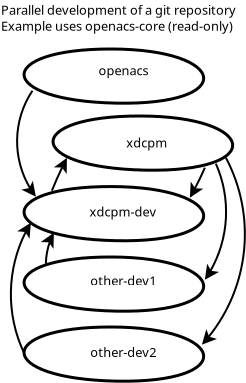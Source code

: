 <?xml version="1.0" encoding="UTF-8"?>
<dia:diagram xmlns:dia="http://www.lysator.liu.se/~alla/dia/">
  <dia:layer name="Background" visible="true" active="true">
    <dia:object type="Standard - Text" version="1" id="O0">
      <dia:attribute name="obj_pos">
        <dia:point val="2.339,0.9"/>
      </dia:attribute>
      <dia:attribute name="obj_bb">
        <dia:rectangle val="2.339,0.305;15.026,1.85"/>
      </dia:attribute>
      <dia:attribute name="text">
        <dia:composite type="text">
          <dia:attribute name="string">
            <dia:string>#Parallel development of a git repository
Example uses openacs-core (read-only)#</dia:string>
          </dia:attribute>
          <dia:attribute name="font">
            <dia:font family="sans" style="0" name="Helvetica"/>
          </dia:attribute>
          <dia:attribute name="height">
            <dia:real val="0.8"/>
          </dia:attribute>
          <dia:attribute name="pos">
            <dia:point val="2.339,0.9"/>
          </dia:attribute>
          <dia:attribute name="color">
            <dia:color val="#000000"/>
          </dia:attribute>
          <dia:attribute name="alignment">
            <dia:enum val="0"/>
          </dia:attribute>
        </dia:composite>
      </dia:attribute>
      <dia:attribute name="valign">
        <dia:enum val="3"/>
      </dia:attribute>
    </dia:object>
    <dia:object type="Standard - Beziergon" version="0" id="O1">
      <dia:attribute name="obj_pos">
        <dia:point val="9.305,5.965"/>
      </dia:attribute>
      <dia:attribute name="obj_bb">
        <dia:rectangle val="4.868,5.89;13.997,8.751"/>
      </dia:attribute>
      <dia:attribute name="bez_points">
        <dia:point val="9.305,5.965"/>
        <dia:point val="15.176,5.977"/>
        <dia:point val="15.651,8.794"/>
        <dia:point val="9.556,8.672"/>
        <dia:point val="3.461,8.551"/>
        <dia:point val="3.435,5.953"/>
      </dia:attribute>
      <dia:attribute name="corner_types">
        <dia:enum val="150688928"/>
        <dia:enum val="0"/>
        <dia:enum val="0"/>
      </dia:attribute>
      <dia:attribute name="line_width">
        <dia:real val="0.15"/>
      </dia:attribute>
      <dia:attribute name="show_background">
        <dia:boolean val="true"/>
      </dia:attribute>
    </dia:object>
    <dia:object type="Standard - Beziergon" version="0" id="O2">
      <dia:attribute name="obj_pos">
        <dia:point val="7.855,2.615"/>
      </dia:attribute>
      <dia:attribute name="obj_bb">
        <dia:rectangle val="3.418,2.54;12.547,5.401"/>
      </dia:attribute>
      <dia:attribute name="bez_points">
        <dia:point val="7.855,2.615"/>
        <dia:point val="13.726,2.627"/>
        <dia:point val="14.201,5.444"/>
        <dia:point val="8.106,5.322"/>
        <dia:point val="2.011,5.201"/>
        <dia:point val="1.985,2.603"/>
      </dia:attribute>
      <dia:attribute name="corner_types">
        <dia:enum val="150688928"/>
        <dia:enum val="0"/>
        <dia:enum val="0"/>
      </dia:attribute>
      <dia:attribute name="line_width">
        <dia:real val="0.15"/>
      </dia:attribute>
      <dia:attribute name="show_background">
        <dia:boolean val="true"/>
      </dia:attribute>
    </dia:object>
    <dia:object type="Standard - Beziergon" version="0" id="O3">
      <dia:attribute name="obj_pos">
        <dia:point val="7.855,9.493"/>
      </dia:attribute>
      <dia:attribute name="obj_bb">
        <dia:rectangle val="3.418,9.418;12.547,12.279"/>
      </dia:attribute>
      <dia:attribute name="bez_points">
        <dia:point val="7.855,9.493"/>
        <dia:point val="13.726,9.505"/>
        <dia:point val="14.201,12.322"/>
        <dia:point val="8.106,12.2"/>
        <dia:point val="2.011,12.079"/>
        <dia:point val="1.985,9.481"/>
      </dia:attribute>
      <dia:attribute name="corner_types">
        <dia:enum val="150688928"/>
        <dia:enum val="0"/>
        <dia:enum val="0"/>
      </dia:attribute>
      <dia:attribute name="line_width">
        <dia:real val="0.15"/>
      </dia:attribute>
      <dia:attribute name="show_background">
        <dia:boolean val="true"/>
      </dia:attribute>
    </dia:object>
    <dia:object type="Standard - Arc" version="0" id="O4">
      <dia:attribute name="obj_pos">
        <dia:point val="3.493,17.818"/>
      </dia:attribute>
      <dia:attribute name="obj_bb">
        <dia:rectangle val="2.783,11.248;3.885,17.871"/>
      </dia:attribute>
      <dia:attribute name="conn_endpoints">
        <dia:point val="3.493,17.818"/>
        <dia:point val="3.833,11.3"/>
      </dia:attribute>
      <dia:attribute name="curve_distance">
        <dia:real val="-0.822"/>
      </dia:attribute>
      <dia:attribute name="line_width">
        <dia:real val="0.1"/>
      </dia:attribute>
      <dia:attribute name="end_arrow">
        <dia:enum val="22"/>
      </dia:attribute>
      <dia:attribute name="end_arrow_length">
        <dia:real val="0.5"/>
      </dia:attribute>
      <dia:attribute name="end_arrow_width">
        <dia:real val="0.5"/>
      </dia:attribute>
      <dia:connections>
        <dia:connection handle="0" to="O10" connection="3"/>
      </dia:connections>
    </dia:object>
    <dia:object type="Standard - Text" version="1" id="O5">
      <dia:attribute name="obj_pos">
        <dia:point val="13.883,0.65"/>
      </dia:attribute>
      <dia:attribute name="obj_bb">
        <dia:rectangle val="13.883,0.055;13.883,0.8"/>
      </dia:attribute>
      <dia:attribute name="text">
        <dia:composite type="text">
          <dia:attribute name="string">
            <dia:string>##</dia:string>
          </dia:attribute>
          <dia:attribute name="font">
            <dia:font family="sans" style="0" name="Helvetica"/>
          </dia:attribute>
          <dia:attribute name="height">
            <dia:real val="0.8"/>
          </dia:attribute>
          <dia:attribute name="pos">
            <dia:point val="13.883,0.65"/>
          </dia:attribute>
          <dia:attribute name="color">
            <dia:color val="#000000"/>
          </dia:attribute>
          <dia:attribute name="alignment">
            <dia:enum val="0"/>
          </dia:attribute>
        </dia:composite>
      </dia:attribute>
      <dia:attribute name="valign">
        <dia:enum val="3"/>
      </dia:attribute>
    </dia:object>
    <dia:object type="Standard - Arc" version="0" id="O6">
      <dia:attribute name="obj_pos">
        <dia:point val="13.083,8.35"/>
      </dia:attribute>
      <dia:attribute name="obj_bb">
        <dia:rectangle val="12.478,8.296;13.643,14.204"/>
      </dia:attribute>
      <dia:attribute name="conn_endpoints">
        <dia:point val="13.083,8.35"/>
        <dia:point val="12.533,14.15"/>
      </dia:attribute>
      <dia:attribute name="curve_distance">
        <dia:real val="-0.762"/>
      </dia:attribute>
      <dia:attribute name="line_width">
        <dia:real val="0.1"/>
      </dia:attribute>
      <dia:attribute name="end_arrow">
        <dia:enum val="22"/>
      </dia:attribute>
      <dia:attribute name="end_arrow_length">
        <dia:real val="0.5"/>
      </dia:attribute>
      <dia:attribute name="end_arrow_width">
        <dia:real val="0.5"/>
      </dia:attribute>
    </dia:object>
    <dia:object type="Standard - Text" version="1" id="O7">
      <dia:attribute name="obj_pos">
        <dia:point val="7.211,3.925"/>
      </dia:attribute>
      <dia:attribute name="obj_bb">
        <dia:rectangle val="7.211,3.33;9.889,4.075"/>
      </dia:attribute>
      <dia:attribute name="text">
        <dia:composite type="text">
          <dia:attribute name="string">
            <dia:string>#openacs#</dia:string>
          </dia:attribute>
          <dia:attribute name="font">
            <dia:font family="sans" style="0" name="Helvetica"/>
          </dia:attribute>
          <dia:attribute name="height">
            <dia:real val="0.8"/>
          </dia:attribute>
          <dia:attribute name="pos">
            <dia:point val="7.211,3.925"/>
          </dia:attribute>
          <dia:attribute name="color">
            <dia:color val="#000000"/>
          </dia:attribute>
          <dia:attribute name="alignment">
            <dia:enum val="0"/>
          </dia:attribute>
        </dia:composite>
      </dia:attribute>
      <dia:attribute name="valign">
        <dia:enum val="3"/>
      </dia:attribute>
    </dia:object>
    <dia:object type="Standard - Text" version="1" id="O8">
      <dia:attribute name="obj_pos">
        <dia:point val="8.598,7.537"/>
      </dia:attribute>
      <dia:attribute name="obj_bb">
        <dia:rectangle val="8.598,6.942;10.768,7.688"/>
      </dia:attribute>
      <dia:attribute name="text">
        <dia:composite type="text">
          <dia:attribute name="string">
            <dia:string>#xdcpm#</dia:string>
          </dia:attribute>
          <dia:attribute name="font">
            <dia:font family="sans" style="0" name="Helvetica"/>
          </dia:attribute>
          <dia:attribute name="height">
            <dia:real val="0.8"/>
          </dia:attribute>
          <dia:attribute name="pos">
            <dia:point val="8.598,7.537"/>
          </dia:attribute>
          <dia:attribute name="color">
            <dia:color val="#000000"/>
          </dia:attribute>
          <dia:attribute name="alignment">
            <dia:enum val="0"/>
          </dia:attribute>
        </dia:composite>
      </dia:attribute>
      <dia:attribute name="valign">
        <dia:enum val="3"/>
      </dia:attribute>
    </dia:object>
    <dia:object type="Standard - Beziergon" version="0" id="O9">
      <dia:attribute name="obj_pos">
        <dia:point val="7.855,13.015"/>
      </dia:attribute>
      <dia:attribute name="obj_bb">
        <dia:rectangle val="3.418,12.94;12.547,15.801"/>
      </dia:attribute>
      <dia:attribute name="bez_points">
        <dia:point val="7.855,13.015"/>
        <dia:point val="13.726,13.027"/>
        <dia:point val="14.201,15.844"/>
        <dia:point val="8.106,15.722"/>
        <dia:point val="2.011,15.601"/>
        <dia:point val="1.985,13.003"/>
      </dia:attribute>
      <dia:attribute name="corner_types">
        <dia:enum val="150688928"/>
        <dia:enum val="0"/>
        <dia:enum val="0"/>
      </dia:attribute>
      <dia:attribute name="line_width">
        <dia:real val="0.15"/>
      </dia:attribute>
      <dia:attribute name="show_background">
        <dia:boolean val="true"/>
      </dia:attribute>
    </dia:object>
    <dia:object type="Standard - Beziergon" version="0" id="O10">
      <dia:attribute name="obj_pos">
        <dia:point val="7.855,16.515"/>
      </dia:attribute>
      <dia:attribute name="obj_bb">
        <dia:rectangle val="3.418,16.44;12.547,19.301"/>
      </dia:attribute>
      <dia:attribute name="bez_points">
        <dia:point val="7.855,16.515"/>
        <dia:point val="13.726,16.527"/>
        <dia:point val="14.201,19.344"/>
        <dia:point val="8.106,19.222"/>
        <dia:point val="2.011,19.101"/>
        <dia:point val="1.985,16.503"/>
      </dia:attribute>
      <dia:attribute name="corner_types">
        <dia:enum val="150688928"/>
        <dia:enum val="0"/>
        <dia:enum val="0"/>
      </dia:attribute>
      <dia:attribute name="line_width">
        <dia:real val="0.15"/>
      </dia:attribute>
      <dia:attribute name="show_background">
        <dia:boolean val="true"/>
      </dia:attribute>
    </dia:object>
    <dia:object type="Standard - Text" version="1" id="O11">
      <dia:attribute name="obj_pos">
        <dia:point val="6.798,14.435"/>
      </dia:attribute>
      <dia:attribute name="obj_bb">
        <dia:rectangle val="6.798,13.84;10.283,14.585"/>
      </dia:attribute>
      <dia:attribute name="text">
        <dia:composite type="text">
          <dia:attribute name="string">
            <dia:string>#other-dev1#</dia:string>
          </dia:attribute>
          <dia:attribute name="font">
            <dia:font family="sans" style="0" name="Helvetica"/>
          </dia:attribute>
          <dia:attribute name="height">
            <dia:real val="0.8"/>
          </dia:attribute>
          <dia:attribute name="pos">
            <dia:point val="6.798,14.435"/>
          </dia:attribute>
          <dia:attribute name="color">
            <dia:color val="#000000"/>
          </dia:attribute>
          <dia:attribute name="alignment">
            <dia:enum val="0"/>
          </dia:attribute>
        </dia:composite>
      </dia:attribute>
      <dia:attribute name="valign">
        <dia:enum val="3"/>
      </dia:attribute>
    </dia:object>
    <dia:object type="Standard - Text" version="1" id="O12">
      <dia:attribute name="obj_pos">
        <dia:point val="6.798,18.019"/>
      </dia:attribute>
      <dia:attribute name="obj_bb">
        <dia:rectangle val="6.798,17.424;10.283,18.169"/>
      </dia:attribute>
      <dia:attribute name="text">
        <dia:composite type="text">
          <dia:attribute name="string">
            <dia:string>#other-dev2#</dia:string>
          </dia:attribute>
          <dia:attribute name="font">
            <dia:font family="sans" style="0" name="Helvetica"/>
          </dia:attribute>
          <dia:attribute name="height">
            <dia:real val="0.8"/>
          </dia:attribute>
          <dia:attribute name="pos">
            <dia:point val="6.798,18.019"/>
          </dia:attribute>
          <dia:attribute name="color">
            <dia:color val="#000000"/>
          </dia:attribute>
          <dia:attribute name="alignment">
            <dia:enum val="0"/>
          </dia:attribute>
        </dia:composite>
      </dia:attribute>
      <dia:attribute name="valign">
        <dia:enum val="3"/>
      </dia:attribute>
    </dia:object>
    <dia:object type="Standard - Arc" version="0" id="O13">
      <dia:attribute name="obj_pos">
        <dia:point val="12.533,8.55"/>
      </dia:attribute>
      <dia:attribute name="obj_bb">
        <dia:rectangle val="11.716,8.483;12.6,10.117"/>
      </dia:attribute>
      <dia:attribute name="conn_endpoints">
        <dia:point val="12.533,8.55"/>
        <dia:point val="11.783,10.05"/>
      </dia:attribute>
      <dia:attribute name="curve_distance">
        <dia:real val="-0.022"/>
      </dia:attribute>
      <dia:attribute name="line_width">
        <dia:real val="0.1"/>
      </dia:attribute>
      <dia:attribute name="end_arrow">
        <dia:enum val="22"/>
      </dia:attribute>
      <dia:attribute name="end_arrow_length">
        <dia:real val="0.5"/>
      </dia:attribute>
      <dia:attribute name="end_arrow_width">
        <dia:real val="0.5"/>
      </dia:attribute>
    </dia:object>
    <dia:object type="Standard - Arc" version="0" id="O14">
      <dia:attribute name="obj_pos">
        <dia:point val="13.583,8.05"/>
      </dia:attribute>
      <dia:attribute name="obj_bb">
        <dia:rectangle val="12.327,7.994;14.582,17.456"/>
      </dia:attribute>
      <dia:attribute name="conn_endpoints">
        <dia:point val="13.583,8.05"/>
        <dia:point val="12.383,17.4"/>
      </dia:attribute>
      <dia:attribute name="curve_distance">
        <dia:real val="-1.495"/>
      </dia:attribute>
      <dia:attribute name="line_width">
        <dia:real val="0.1"/>
      </dia:attribute>
      <dia:attribute name="end_arrow">
        <dia:enum val="22"/>
      </dia:attribute>
      <dia:attribute name="end_arrow_length">
        <dia:real val="0.5"/>
      </dia:attribute>
      <dia:attribute name="end_arrow_width">
        <dia:real val="0.5"/>
      </dia:attribute>
    </dia:object>
    <dia:object type="Standard - Arc" version="0" id="O15">
      <dia:attribute name="obj_pos">
        <dia:point val="4.883,9.7"/>
      </dia:attribute>
      <dia:attribute name="obj_bb">
        <dia:rectangle val="4.817,7.991;5.701,9.766"/>
      </dia:attribute>
      <dia:attribute name="conn_endpoints">
        <dia:point val="4.883,9.7"/>
        <dia:point val="5.635,8.057"/>
      </dia:attribute>
      <dia:attribute name="curve_distance">
        <dia:real val="-0.022"/>
      </dia:attribute>
      <dia:attribute name="line_width">
        <dia:real val="0.1"/>
      </dia:attribute>
      <dia:attribute name="end_arrow">
        <dia:enum val="22"/>
      </dia:attribute>
      <dia:attribute name="end_arrow_length">
        <dia:real val="0.5"/>
      </dia:attribute>
      <dia:attribute name="end_arrow_width">
        <dia:real val="0.5"/>
      </dia:attribute>
    </dia:object>
    <dia:object type="Standard - Arc" version="0" id="O16">
      <dia:attribute name="obj_pos">
        <dia:point val="4.583,13.35"/>
      </dia:attribute>
      <dia:attribute name="obj_bb">
        <dia:rectangle val="4.323,11.739;5.044,13.411"/>
      </dia:attribute>
      <dia:attribute name="conn_endpoints">
        <dia:point val="4.583,13.35"/>
        <dia:point val="4.983,11.8"/>
      </dia:attribute>
      <dia:attribute name="curve_distance">
        <dia:real val="-0.095"/>
      </dia:attribute>
      <dia:attribute name="line_width">
        <dia:real val="0.1"/>
      </dia:attribute>
      <dia:attribute name="end_arrow">
        <dia:enum val="22"/>
      </dia:attribute>
      <dia:attribute name="end_arrow_length">
        <dia:real val="0.5"/>
      </dia:attribute>
      <dia:attribute name="end_arrow_width">
        <dia:real val="0.5"/>
      </dia:attribute>
    </dia:object>
    <dia:object type="Standard - Text" version="1" id="O17">
      <dia:attribute name="obj_pos">
        <dia:point val="10.833,1.7"/>
      </dia:attribute>
      <dia:attribute name="obj_bb">
        <dia:rectangle val="10.833,1.105;10.833,1.85"/>
      </dia:attribute>
      <dia:attribute name="text">
        <dia:composite type="text">
          <dia:attribute name="string">
            <dia:string>##</dia:string>
          </dia:attribute>
          <dia:attribute name="font">
            <dia:font family="sans" style="0" name="Helvetica"/>
          </dia:attribute>
          <dia:attribute name="height">
            <dia:real val="0.8"/>
          </dia:attribute>
          <dia:attribute name="pos">
            <dia:point val="10.833,1.7"/>
          </dia:attribute>
          <dia:attribute name="color">
            <dia:color val="#000000"/>
          </dia:attribute>
          <dia:attribute name="alignment">
            <dia:enum val="0"/>
          </dia:attribute>
        </dia:composite>
      </dia:attribute>
      <dia:attribute name="valign">
        <dia:enum val="3"/>
      </dia:attribute>
    </dia:object>
    <dia:object type="Standard - Arc" version="0" id="O18">
      <dia:attribute name="obj_pos">
        <dia:point val="3.911,4.7"/>
      </dia:attribute>
      <dia:attribute name="obj_bb">
        <dia:rectangle val="3.094,4.648;4.134,10.052"/>
      </dia:attribute>
      <dia:attribute name="conn_endpoints">
        <dia:point val="3.911,4.7"/>
        <dia:point val="4.083,10"/>
      </dia:attribute>
      <dia:attribute name="curve_distance">
        <dia:real val="0.851"/>
      </dia:attribute>
      <dia:attribute name="line_width">
        <dia:real val="0.1"/>
      </dia:attribute>
      <dia:attribute name="end_arrow">
        <dia:enum val="22"/>
      </dia:attribute>
      <dia:attribute name="end_arrow_length">
        <dia:real val="0.5"/>
      </dia:attribute>
      <dia:attribute name="end_arrow_width">
        <dia:real val="0.5"/>
      </dia:attribute>
    </dia:object>
    <dia:object type="Standard - Text" version="1" id="O19">
      <dia:attribute name="obj_pos">
        <dia:point val="8.361,10.6"/>
      </dia:attribute>
      <dia:attribute name="obj_bb">
        <dia:rectangle val="8.361,10.005;8.361,10.75"/>
      </dia:attribute>
      <dia:attribute name="text">
        <dia:composite type="text">
          <dia:attribute name="string">
            <dia:string>##</dia:string>
          </dia:attribute>
          <dia:attribute name="font">
            <dia:font family="sans" style="0" name="Helvetica"/>
          </dia:attribute>
          <dia:attribute name="height">
            <dia:real val="0.8"/>
          </dia:attribute>
          <dia:attribute name="pos">
            <dia:point val="8.361,10.6"/>
          </dia:attribute>
          <dia:attribute name="color">
            <dia:color val="#000000"/>
          </dia:attribute>
          <dia:attribute name="alignment">
            <dia:enum val="0"/>
          </dia:attribute>
        </dia:composite>
      </dia:attribute>
      <dia:attribute name="valign">
        <dia:enum val="3"/>
      </dia:attribute>
    </dia:object>
    <dia:object type="Standard - Text" version="1" id="O20">
      <dia:attribute name="obj_pos">
        <dia:point val="8.111,11.25"/>
      </dia:attribute>
      <dia:attribute name="obj_bb">
        <dia:rectangle val="8.111,10.655;8.111,11.4"/>
      </dia:attribute>
      <dia:attribute name="text">
        <dia:composite type="text">
          <dia:attribute name="string">
            <dia:string>##</dia:string>
          </dia:attribute>
          <dia:attribute name="font">
            <dia:font family="sans" style="0" name="Helvetica"/>
          </dia:attribute>
          <dia:attribute name="height">
            <dia:real val="0.8"/>
          </dia:attribute>
          <dia:attribute name="pos">
            <dia:point val="8.111,11.25"/>
          </dia:attribute>
          <dia:attribute name="color">
            <dia:color val="#000000"/>
          </dia:attribute>
          <dia:attribute name="alignment">
            <dia:enum val="0"/>
          </dia:attribute>
        </dia:composite>
      </dia:attribute>
      <dia:attribute name="valign">
        <dia:enum val="3"/>
      </dia:attribute>
    </dia:object>
    <dia:object type="Standard - Text" version="1" id="O21">
      <dia:attribute name="obj_pos">
        <dia:point val="6.759,10.996"/>
      </dia:attribute>
      <dia:attribute name="obj_bb">
        <dia:rectangle val="6.759,10.402;10.341,11.146"/>
      </dia:attribute>
      <dia:attribute name="text">
        <dia:composite type="text">
          <dia:attribute name="string">
            <dia:string>#xdcpm-dev#</dia:string>
          </dia:attribute>
          <dia:attribute name="font">
            <dia:font family="sans" style="0" name="Helvetica"/>
          </dia:attribute>
          <dia:attribute name="height">
            <dia:real val="0.8"/>
          </dia:attribute>
          <dia:attribute name="pos">
            <dia:point val="6.759,10.996"/>
          </dia:attribute>
          <dia:attribute name="color">
            <dia:color val="#000000"/>
          </dia:attribute>
          <dia:attribute name="alignment">
            <dia:enum val="0"/>
          </dia:attribute>
        </dia:composite>
      </dia:attribute>
      <dia:attribute name="valign">
        <dia:enum val="3"/>
      </dia:attribute>
    </dia:object>
    <dia:object type="Standard - Text" version="1" id="O22">
      <dia:attribute name="obj_pos">
        <dia:point val="8.272,13.938"/>
      </dia:attribute>
      <dia:attribute name="obj_bb">
        <dia:rectangle val="8.272,13.343;8.272,14.088"/>
      </dia:attribute>
      <dia:attribute name="text">
        <dia:composite type="text">
          <dia:attribute name="string">
            <dia:string>##</dia:string>
          </dia:attribute>
          <dia:attribute name="font">
            <dia:font family="sans" style="0" name="Helvetica"/>
          </dia:attribute>
          <dia:attribute name="height">
            <dia:real val="0.8"/>
          </dia:attribute>
          <dia:attribute name="pos">
            <dia:point val="8.272,13.938"/>
          </dia:attribute>
          <dia:attribute name="color">
            <dia:color val="#000000"/>
          </dia:attribute>
          <dia:attribute name="alignment">
            <dia:enum val="0"/>
          </dia:attribute>
        </dia:composite>
      </dia:attribute>
      <dia:attribute name="valign">
        <dia:enum val="3"/>
      </dia:attribute>
    </dia:object>
  </dia:layer>
</dia:diagram>
